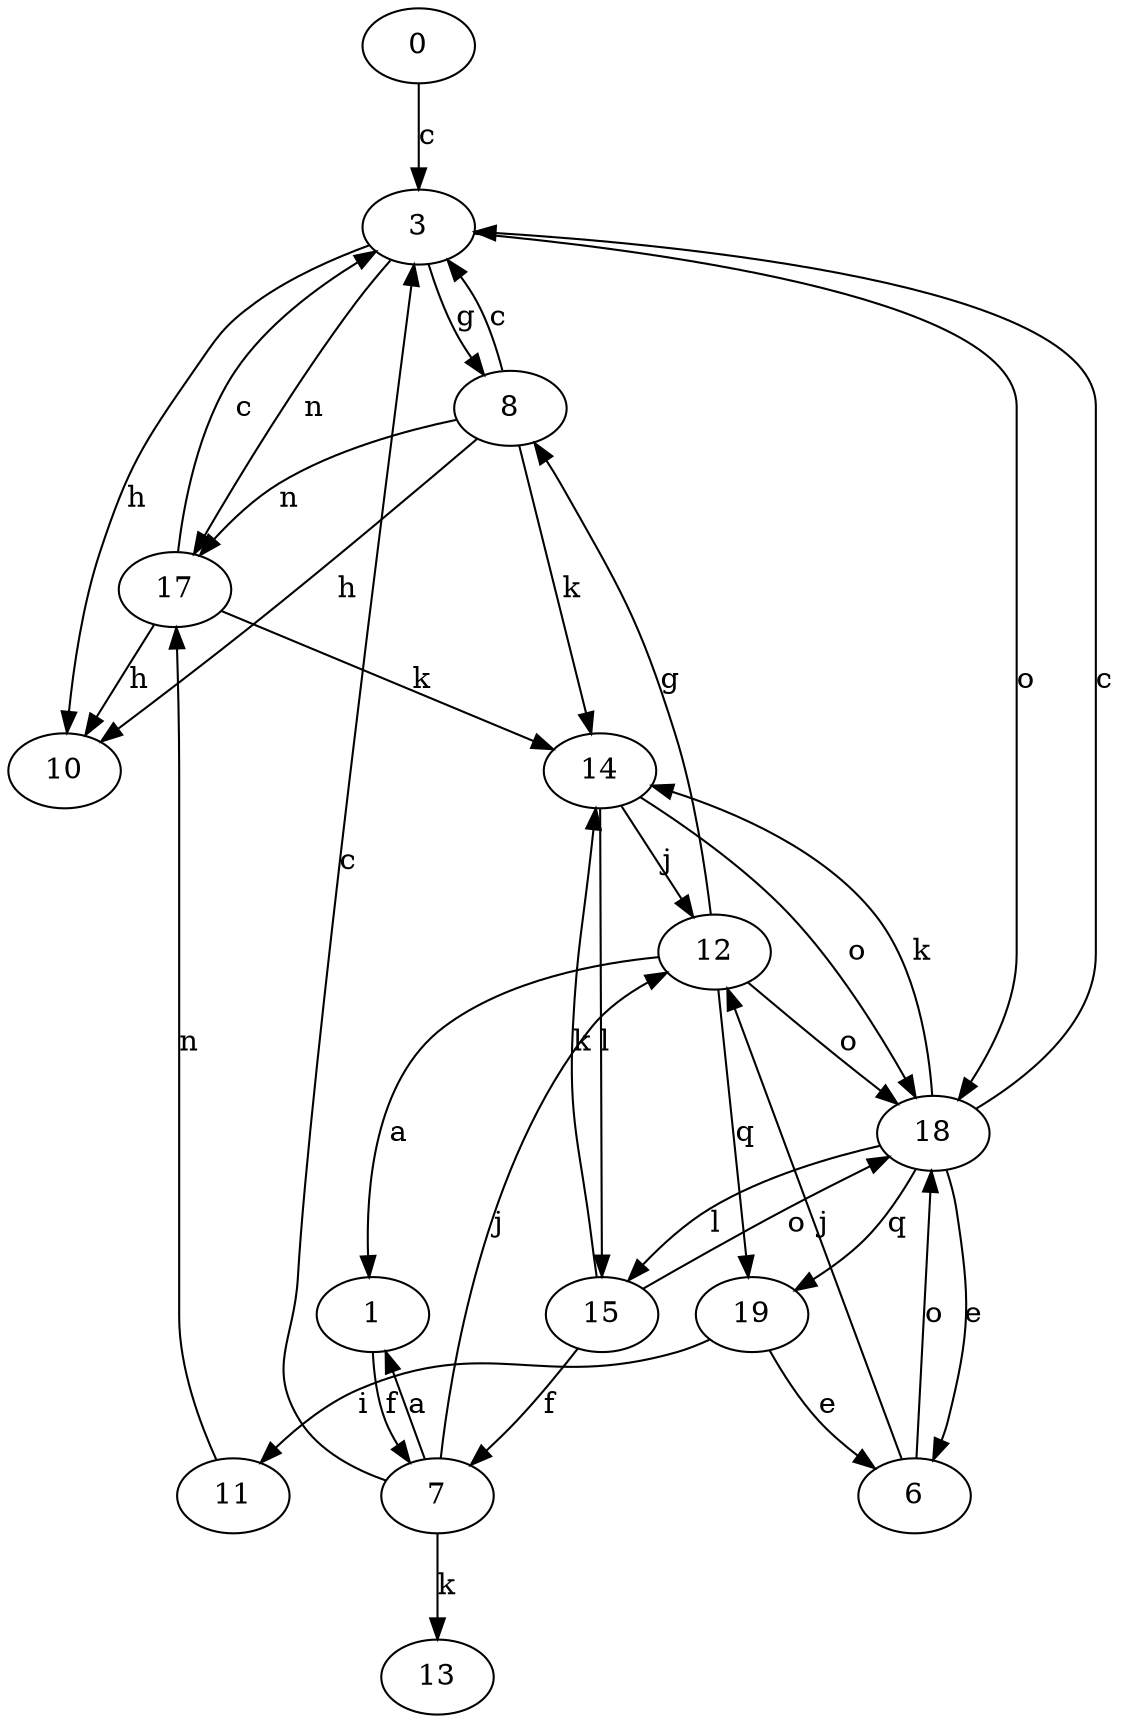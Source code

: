 strict digraph  {
0;
1;
3;
6;
7;
8;
10;
11;
12;
13;
14;
15;
17;
18;
19;
0 -> 3  [label=c];
1 -> 7  [label=f];
3 -> 8  [label=g];
3 -> 10  [label=h];
3 -> 17  [label=n];
3 -> 18  [label=o];
6 -> 12  [label=j];
6 -> 18  [label=o];
7 -> 1  [label=a];
7 -> 3  [label=c];
7 -> 12  [label=j];
7 -> 13  [label=k];
8 -> 3  [label=c];
8 -> 10  [label=h];
8 -> 14  [label=k];
8 -> 17  [label=n];
11 -> 17  [label=n];
12 -> 1  [label=a];
12 -> 8  [label=g];
12 -> 18  [label=o];
12 -> 19  [label=q];
14 -> 12  [label=j];
14 -> 15  [label=l];
14 -> 18  [label=o];
15 -> 7  [label=f];
15 -> 14  [label=k];
15 -> 18  [label=o];
17 -> 3  [label=c];
17 -> 10  [label=h];
17 -> 14  [label=k];
18 -> 3  [label=c];
18 -> 6  [label=e];
18 -> 14  [label=k];
18 -> 15  [label=l];
18 -> 19  [label=q];
19 -> 6  [label=e];
19 -> 11  [label=i];
}
